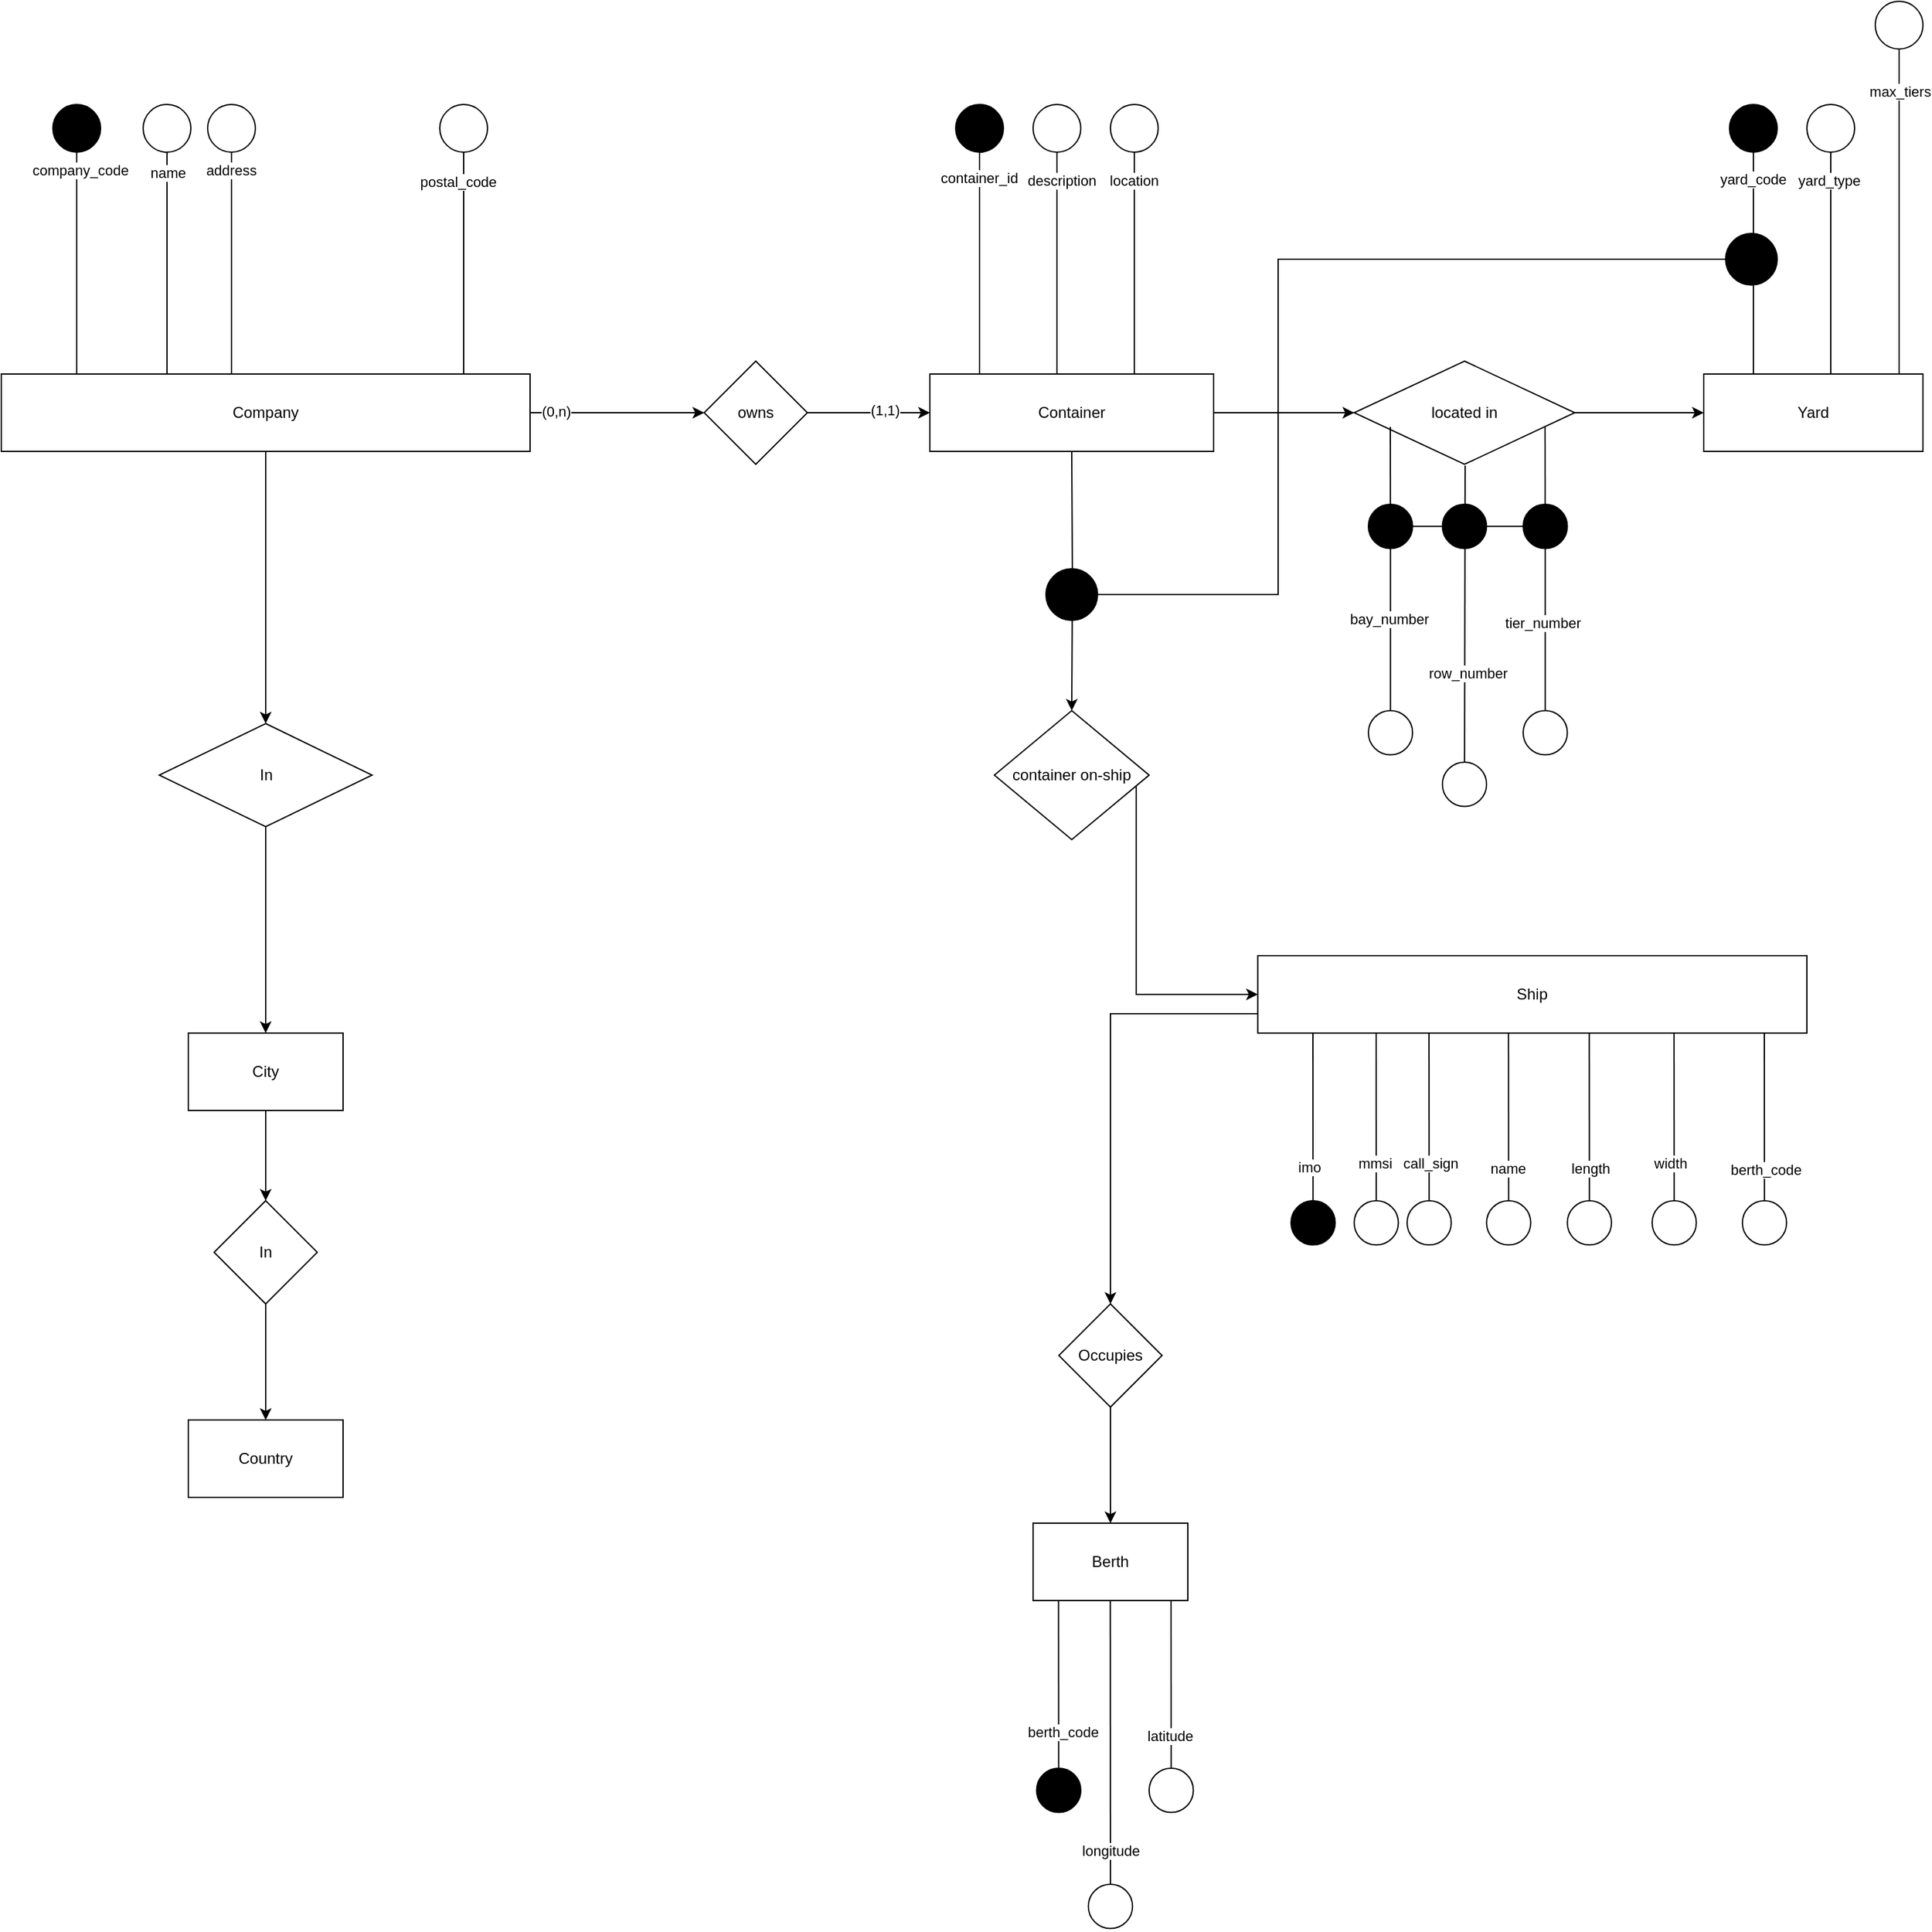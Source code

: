 <mxfile version="24.7.14">
  <diagram name="Page-1" id="e7e014a7-5840-1c2e-5031-d8a46d1fe8dd">
    <mxGraphModel dx="2045" dy="1258" grid="1" gridSize="10" guides="1" tooltips="1" connect="1" arrows="1" fold="1" page="1" pageScale="1" pageWidth="1169" pageHeight="826" background="none" math="0" shadow="0">
      <root>
        <mxCell id="0" />
        <mxCell id="1" parent="0" />
        <mxCell id="70YwTGDPezHO6x178m7y-58" value="" style="edgeStyle=orthogonalEdgeStyle;rounded=0;orthogonalLoop=1;jettySize=auto;html=1;" parent="1" source="70YwTGDPezHO6x178m7y-44" target="70YwTGDPezHO6x178m7y-57" edge="1">
          <mxGeometry relative="1" as="geometry" />
        </mxCell>
        <mxCell id="_iF7SoQvkyXgK8WLzw-X-60" value="(0,n)" style="edgeLabel;html=1;align=center;verticalAlign=middle;resizable=0;points=[];" vertex="1" connectable="0" parent="70YwTGDPezHO6x178m7y-58">
          <mxGeometry x="-0.702" relative="1" as="geometry">
            <mxPoint y="-1" as="offset" />
          </mxGeometry>
        </mxCell>
        <mxCell id="70YwTGDPezHO6x178m7y-72" value="" style="edgeStyle=orthogonalEdgeStyle;rounded=0;orthogonalLoop=1;jettySize=auto;html=1;" parent="1" source="70YwTGDPezHO6x178m7y-44" target="70YwTGDPezHO6x178m7y-71" edge="1">
          <mxGeometry relative="1" as="geometry" />
        </mxCell>
        <mxCell id="70YwTGDPezHO6x178m7y-44" value="Company" style="rounded=0;whiteSpace=wrap;html=1;" parent="1" vertex="1">
          <mxGeometry x="40" y="339" width="410" height="60" as="geometry" />
        </mxCell>
        <mxCell id="70YwTGDPezHO6x178m7y-47" value="" style="endArrow=none;html=1;rounded=0;exitX=0.5;exitY=0;exitDx=0;exitDy=0;entryX=0;entryY=0.5;entryDx=0;entryDy=0;" parent="1" target="70YwTGDPezHO6x178m7y-48" edge="1">
          <mxGeometry width="50" height="50" relative="1" as="geometry">
            <mxPoint x="398.5" y="339" as="sourcePoint" />
            <mxPoint x="343.5" y="180" as="targetPoint" />
          </mxGeometry>
        </mxCell>
        <mxCell id="_iF7SoQvkyXgK8WLzw-X-59" value="postal_code" style="edgeLabel;html=1;align=center;verticalAlign=middle;resizable=0;points=[];" vertex="1" connectable="0" parent="70YwTGDPezHO6x178m7y-47">
          <mxGeometry x="0.721" y="5" relative="1" as="geometry">
            <mxPoint y="-1" as="offset" />
          </mxGeometry>
        </mxCell>
        <mxCell id="70YwTGDPezHO6x178m7y-48" value="" style="ellipse;whiteSpace=wrap;html=1;aspect=fixed;rotation=-90;" parent="1" vertex="1">
          <mxGeometry x="380" y="130" width="37" height="37" as="geometry" />
        </mxCell>
        <mxCell id="70YwTGDPezHO6x178m7y-51" value="" style="endArrow=none;html=1;rounded=0;exitX=0.5;exitY=0;exitDx=0;exitDy=0;entryX=0;entryY=0.5;entryDx=0;entryDy=0;" parent="1" target="70YwTGDPezHO6x178m7y-52" edge="1">
          <mxGeometry width="50" height="50" relative="1" as="geometry">
            <mxPoint x="218.5" y="339" as="sourcePoint" />
            <mxPoint x="163.5" y="180" as="targetPoint" />
          </mxGeometry>
        </mxCell>
        <mxCell id="_iF7SoQvkyXgK8WLzw-X-56" value="address" style="edgeLabel;html=1;align=center;verticalAlign=middle;resizable=0;points=[];" vertex="1" connectable="0" parent="70YwTGDPezHO6x178m7y-51">
          <mxGeometry x="0.823" y="1" relative="1" as="geometry">
            <mxPoint y="-1" as="offset" />
          </mxGeometry>
        </mxCell>
        <mxCell id="70YwTGDPezHO6x178m7y-52" value="" style="ellipse;whiteSpace=wrap;html=1;aspect=fixed;rotation=-90;" parent="1" vertex="1">
          <mxGeometry x="200" y="130" width="37" height="37" as="geometry" />
        </mxCell>
        <mxCell id="70YwTGDPezHO6x178m7y-53" value="" style="endArrow=none;html=1;rounded=0;exitX=0.5;exitY=0;exitDx=0;exitDy=0;entryX=0;entryY=0.5;entryDx=0;entryDy=0;" parent="1" target="70YwTGDPezHO6x178m7y-54" edge="1">
          <mxGeometry width="50" height="50" relative="1" as="geometry">
            <mxPoint x="168.5" y="339" as="sourcePoint" />
            <mxPoint x="113.5" y="180" as="targetPoint" />
          </mxGeometry>
        </mxCell>
        <mxCell id="_iF7SoQvkyXgK8WLzw-X-55" value="name" style="edgeLabel;html=1;align=center;verticalAlign=middle;resizable=0;points=[];" vertex="1" connectable="0" parent="70YwTGDPezHO6x178m7y-53">
          <mxGeometry x="0.808" relative="1" as="geometry">
            <mxPoint y="-1" as="offset" />
          </mxGeometry>
        </mxCell>
        <mxCell id="70YwTGDPezHO6x178m7y-54" value="" style="ellipse;whiteSpace=wrap;html=1;aspect=fixed;rotation=-90;" parent="1" vertex="1">
          <mxGeometry x="150" y="130" width="37" height="37" as="geometry" />
        </mxCell>
        <mxCell id="70YwTGDPezHO6x178m7y-55" value="" style="endArrow=none;html=1;rounded=0;exitX=0.5;exitY=0;exitDx=0;exitDy=0;entryX=0;entryY=0.5;entryDx=0;entryDy=0;" parent="1" target="70YwTGDPezHO6x178m7y-56" edge="1">
          <mxGeometry width="50" height="50" relative="1" as="geometry">
            <mxPoint x="98.5" y="339" as="sourcePoint" />
            <mxPoint x="43.5" y="180" as="targetPoint" />
          </mxGeometry>
        </mxCell>
        <mxCell id="_iF7SoQvkyXgK8WLzw-X-54" value="company_code" style="edgeLabel;html=1;align=center;verticalAlign=middle;resizable=0;points=[];" vertex="1" connectable="0" parent="70YwTGDPezHO6x178m7y-55">
          <mxGeometry x="0.823" y="-2" relative="1" as="geometry">
            <mxPoint y="-1" as="offset" />
          </mxGeometry>
        </mxCell>
        <mxCell id="70YwTGDPezHO6x178m7y-56" value="" style="ellipse;whiteSpace=wrap;html=1;aspect=fixed;rotation=-90;fillColor=black;" parent="1" vertex="1">
          <mxGeometry x="80" y="130" width="37" height="37" as="geometry" />
        </mxCell>
        <mxCell id="70YwTGDPezHO6x178m7y-60" value="" style="edgeStyle=orthogonalEdgeStyle;rounded=0;orthogonalLoop=1;jettySize=auto;html=1;" parent="1" source="70YwTGDPezHO6x178m7y-57" target="70YwTGDPezHO6x178m7y-59" edge="1">
          <mxGeometry relative="1" as="geometry" />
        </mxCell>
        <mxCell id="_iF7SoQvkyXgK8WLzw-X-61" value="(1,1)" style="edgeLabel;html=1;align=center;verticalAlign=middle;resizable=0;points=[];" vertex="1" connectable="0" parent="70YwTGDPezHO6x178m7y-60">
          <mxGeometry x="0.266" y="2" relative="1" as="geometry">
            <mxPoint as="offset" />
          </mxGeometry>
        </mxCell>
        <mxCell id="70YwTGDPezHO6x178m7y-57" value="owns" style="rhombus;whiteSpace=wrap;html=1;rounded=0;" parent="1" vertex="1">
          <mxGeometry x="585" y="329" width="80" height="80" as="geometry" />
        </mxCell>
        <mxCell id="70YwTGDPezHO6x178m7y-68" value="" style="edgeStyle=orthogonalEdgeStyle;rounded=0;orthogonalLoop=1;jettySize=auto;html=1;" parent="1" target="70YwTGDPezHO6x178m7y-67" edge="1">
          <mxGeometry relative="1" as="geometry">
            <mxPoint x="870" y="399" as="sourcePoint" />
          </mxGeometry>
        </mxCell>
        <mxCell id="70YwTGDPezHO6x178m7y-85" value="" style="edgeStyle=orthogonalEdgeStyle;rounded=0;orthogonalLoop=1;jettySize=auto;html=1;" parent="1" source="70YwTGDPezHO6x178m7y-59" target="70YwTGDPezHO6x178m7y-84" edge="1">
          <mxGeometry relative="1" as="geometry" />
        </mxCell>
        <mxCell id="70YwTGDPezHO6x178m7y-59" value="Container" style="whiteSpace=wrap;html=1;rounded=0;" parent="1" vertex="1">
          <mxGeometry x="760" y="339" width="220" height="60" as="geometry" />
        </mxCell>
        <mxCell id="70YwTGDPezHO6x178m7y-61" value="" style="endArrow=none;html=1;rounded=0;exitX=0.5;exitY=0;exitDx=0;exitDy=0;entryX=0;entryY=0.5;entryDx=0;entryDy=0;" parent="1" target="70YwTGDPezHO6x178m7y-62" edge="1">
          <mxGeometry width="50" height="50" relative="1" as="geometry">
            <mxPoint x="798.5" y="339" as="sourcePoint" />
            <mxPoint x="743.5" y="180" as="targetPoint" />
          </mxGeometry>
        </mxCell>
        <mxCell id="_iF7SoQvkyXgK8WLzw-X-62" value="container_id" style="edgeLabel;html=1;align=center;verticalAlign=middle;resizable=0;points=[];" vertex="1" connectable="0" parent="70YwTGDPezHO6x178m7y-61">
          <mxGeometry x="0.764" y="1" relative="1" as="geometry">
            <mxPoint y="-1" as="offset" />
          </mxGeometry>
        </mxCell>
        <mxCell id="70YwTGDPezHO6x178m7y-62" value="" style="ellipse;whiteSpace=wrap;html=1;aspect=fixed;rotation=-90;fillColor=black;" parent="1" vertex="1">
          <mxGeometry x="780" y="130" width="37" height="37" as="geometry" />
        </mxCell>
        <mxCell id="70YwTGDPezHO6x178m7y-63" value="" style="endArrow=none;html=1;rounded=0;exitX=0.5;exitY=0;exitDx=0;exitDy=0;entryX=0;entryY=0.5;entryDx=0;entryDy=0;" parent="1" target="70YwTGDPezHO6x178m7y-64" edge="1">
          <mxGeometry width="50" height="50" relative="1" as="geometry">
            <mxPoint x="858.5" y="339" as="sourcePoint" />
            <mxPoint x="803.5" y="180" as="targetPoint" />
          </mxGeometry>
        </mxCell>
        <mxCell id="_iF7SoQvkyXgK8WLzw-X-63" value="description" style="edgeLabel;html=1;align=center;verticalAlign=middle;resizable=0;points=[];" vertex="1" connectable="0" parent="70YwTGDPezHO6x178m7y-63">
          <mxGeometry x="0.736" y="-3" relative="1" as="geometry">
            <mxPoint y="-1" as="offset" />
          </mxGeometry>
        </mxCell>
        <mxCell id="70YwTGDPezHO6x178m7y-64" value="" style="ellipse;whiteSpace=wrap;html=1;aspect=fixed;rotation=-90;" parent="1" vertex="1">
          <mxGeometry x="840" y="130" width="37" height="37" as="geometry" />
        </mxCell>
        <mxCell id="70YwTGDPezHO6x178m7y-65" value="" style="endArrow=none;html=1;rounded=0;exitX=0.5;exitY=0;exitDx=0;exitDy=0;entryX=0;entryY=0.5;entryDx=0;entryDy=0;" parent="1" target="70YwTGDPezHO6x178m7y-66" edge="1">
          <mxGeometry width="50" height="50" relative="1" as="geometry">
            <mxPoint x="918.5" y="339" as="sourcePoint" />
            <mxPoint x="863.5" y="180" as="targetPoint" />
          </mxGeometry>
        </mxCell>
        <mxCell id="_iF7SoQvkyXgK8WLzw-X-64" value="location" style="edgeLabel;html=1;align=center;verticalAlign=middle;resizable=0;points=[];" vertex="1" connectable="0" parent="70YwTGDPezHO6x178m7y-65">
          <mxGeometry x="0.736" y="1" relative="1" as="geometry">
            <mxPoint y="-1" as="offset" />
          </mxGeometry>
        </mxCell>
        <mxCell id="70YwTGDPezHO6x178m7y-66" value="" style="ellipse;whiteSpace=wrap;html=1;aspect=fixed;rotation=-90;" parent="1" vertex="1">
          <mxGeometry x="900" y="130" width="37" height="37" as="geometry" />
        </mxCell>
        <mxCell id="70YwTGDPezHO6x178m7y-70" value="" style="edgeStyle=orthogonalEdgeStyle;rounded=0;orthogonalLoop=1;jettySize=auto;html=1;" parent="1" source="70YwTGDPezHO6x178m7y-67" target="70YwTGDPezHO6x178m7y-69" edge="1">
          <mxGeometry relative="1" as="geometry">
            <Array as="points">
              <mxPoint x="920" y="800" />
              <mxPoint x="920" y="800" />
            </Array>
          </mxGeometry>
        </mxCell>
        <mxCell id="70YwTGDPezHO6x178m7y-67" value="container on-ship" style="rhombus;whiteSpace=wrap;html=1;rounded=0;" parent="1" vertex="1">
          <mxGeometry x="810" y="600" width="120" height="100" as="geometry" />
        </mxCell>
        <mxCell id="70YwTGDPezHO6x178m7y-81" value="" style="edgeStyle=orthogonalEdgeStyle;rounded=0;orthogonalLoop=1;jettySize=auto;html=1;exitX=0;exitY=0.75;exitDx=0;exitDy=0;" parent="1" source="70YwTGDPezHO6x178m7y-69" target="70YwTGDPezHO6x178m7y-80" edge="1">
          <mxGeometry relative="1" as="geometry">
            <Array as="points">
              <mxPoint x="900" y="835" />
            </Array>
          </mxGeometry>
        </mxCell>
        <mxCell id="70YwTGDPezHO6x178m7y-69" value="Ship" style="whiteSpace=wrap;html=1;rounded=0;" parent="1" vertex="1">
          <mxGeometry x="1014.25" y="790" width="425.75" height="60" as="geometry" />
        </mxCell>
        <mxCell id="70YwTGDPezHO6x178m7y-75" value="" style="edgeStyle=orthogonalEdgeStyle;rounded=0;orthogonalLoop=1;jettySize=auto;html=1;" parent="1" source="70YwTGDPezHO6x178m7y-71" target="70YwTGDPezHO6x178m7y-74" edge="1">
          <mxGeometry relative="1" as="geometry" />
        </mxCell>
        <mxCell id="70YwTGDPezHO6x178m7y-71" value="In" style="rhombus;whiteSpace=wrap;html=1;rounded=0;" parent="1" vertex="1">
          <mxGeometry x="162.5" y="610" width="165" height="80" as="geometry" />
        </mxCell>
        <mxCell id="70YwTGDPezHO6x178m7y-77" value="" style="edgeStyle=orthogonalEdgeStyle;rounded=0;orthogonalLoop=1;jettySize=auto;html=1;" parent="1" source="70YwTGDPezHO6x178m7y-74" target="70YwTGDPezHO6x178m7y-76" edge="1">
          <mxGeometry relative="1" as="geometry" />
        </mxCell>
        <mxCell id="70YwTGDPezHO6x178m7y-74" value="City" style="whiteSpace=wrap;html=1;rounded=0;" parent="1" vertex="1">
          <mxGeometry x="185" y="850" width="120" height="60" as="geometry" />
        </mxCell>
        <mxCell id="70YwTGDPezHO6x178m7y-79" value="" style="edgeStyle=orthogonalEdgeStyle;rounded=0;orthogonalLoop=1;jettySize=auto;html=1;" parent="1" source="70YwTGDPezHO6x178m7y-76" target="70YwTGDPezHO6x178m7y-78" edge="1">
          <mxGeometry relative="1" as="geometry" />
        </mxCell>
        <mxCell id="70YwTGDPezHO6x178m7y-76" value="In" style="rhombus;whiteSpace=wrap;html=1;rounded=0;" parent="1" vertex="1">
          <mxGeometry x="205" y="980" width="80" height="80" as="geometry" />
        </mxCell>
        <mxCell id="70YwTGDPezHO6x178m7y-78" value="Country" style="whiteSpace=wrap;html=1;rounded=0;" parent="1" vertex="1">
          <mxGeometry x="185" y="1150" width="120" height="60" as="geometry" />
        </mxCell>
        <mxCell id="70YwTGDPezHO6x178m7y-83" value="" style="edgeStyle=orthogonalEdgeStyle;rounded=0;orthogonalLoop=1;jettySize=auto;html=1;" parent="1" source="70YwTGDPezHO6x178m7y-80" target="70YwTGDPezHO6x178m7y-82" edge="1">
          <mxGeometry relative="1" as="geometry" />
        </mxCell>
        <mxCell id="70YwTGDPezHO6x178m7y-80" value="Occupies" style="rhombus;whiteSpace=wrap;html=1;rounded=0;" parent="1" vertex="1">
          <mxGeometry x="860" y="1060" width="80" height="80" as="geometry" />
        </mxCell>
        <mxCell id="70YwTGDPezHO6x178m7y-82" value="Berth" style="whiteSpace=wrap;html=1;rounded=0;" parent="1" vertex="1">
          <mxGeometry x="840" y="1230" width="120" height="60" as="geometry" />
        </mxCell>
        <mxCell id="70YwTGDPezHO6x178m7y-87" value="" style="edgeStyle=orthogonalEdgeStyle;rounded=0;orthogonalLoop=1;jettySize=auto;html=1;" parent="1" source="70YwTGDPezHO6x178m7y-84" target="70YwTGDPezHO6x178m7y-86" edge="1">
          <mxGeometry relative="1" as="geometry" />
        </mxCell>
        <mxCell id="70YwTGDPezHO6x178m7y-84" value="located in" style="rhombus;whiteSpace=wrap;html=1;rounded=0;" parent="1" vertex="1">
          <mxGeometry x="1089" y="329" width="171" height="80" as="geometry" />
        </mxCell>
        <mxCell id="70YwTGDPezHO6x178m7y-86" value="Yard" style="whiteSpace=wrap;html=1;rounded=0;" parent="1" vertex="1">
          <mxGeometry x="1360" y="339" width="170" height="60" as="geometry" />
        </mxCell>
        <mxCell id="_iF7SoQvkyXgK8WLzw-X-3" value="" style="endArrow=none;html=1;rounded=0;exitX=0.5;exitY=0;exitDx=0;exitDy=0;entryX=0;entryY=0.5;entryDx=0;entryDy=0;" edge="1" parent="1" target="_iF7SoQvkyXgK8WLzw-X-4">
          <mxGeometry width="50" height="50" relative="1" as="geometry">
            <mxPoint x="1511.5" y="339" as="sourcePoint" />
            <mxPoint x="1456.5" y="180" as="targetPoint" />
          </mxGeometry>
        </mxCell>
        <mxCell id="_iF7SoQvkyXgK8WLzw-X-71" value="max_tiers" style="edgeLabel;html=1;align=center;verticalAlign=middle;resizable=0;points=[];" vertex="1" connectable="0" parent="_iF7SoQvkyXgK8WLzw-X-3">
          <mxGeometry x="0.736" relative="1" as="geometry">
            <mxPoint y="-1" as="offset" />
          </mxGeometry>
        </mxCell>
        <mxCell id="_iF7SoQvkyXgK8WLzw-X-4" value="" style="ellipse;whiteSpace=wrap;html=1;aspect=fixed;rotation=-90;" vertex="1" parent="1">
          <mxGeometry x="1493" y="50" width="37" height="37" as="geometry" />
        </mxCell>
        <mxCell id="_iF7SoQvkyXgK8WLzw-X-5" value="" style="endArrow=none;html=1;rounded=0;exitX=0.5;exitY=0;exitDx=0;exitDy=0;entryX=0;entryY=0.5;entryDx=0;entryDy=0;" edge="1" parent="1" target="_iF7SoQvkyXgK8WLzw-X-6">
          <mxGeometry width="50" height="50" relative="1" as="geometry">
            <mxPoint x="1458.5" y="339" as="sourcePoint" />
            <mxPoint x="1403.5" y="180" as="targetPoint" />
          </mxGeometry>
        </mxCell>
        <mxCell id="_iF7SoQvkyXgK8WLzw-X-69" value="yard_type" style="edgeLabel;html=1;align=center;verticalAlign=middle;resizable=0;points=[];" vertex="1" connectable="0" parent="_iF7SoQvkyXgK8WLzw-X-5">
          <mxGeometry x="0.736" y="2" relative="1" as="geometry">
            <mxPoint y="-1" as="offset" />
          </mxGeometry>
        </mxCell>
        <mxCell id="_iF7SoQvkyXgK8WLzw-X-6" value="" style="ellipse;whiteSpace=wrap;html=1;aspect=fixed;rotation=-90;" vertex="1" parent="1">
          <mxGeometry x="1440" y="130" width="37" height="37" as="geometry" />
        </mxCell>
        <mxCell id="_iF7SoQvkyXgK8WLzw-X-7" value="" style="endArrow=none;html=1;rounded=0;exitX=0.5;exitY=0;exitDx=0;exitDy=0;entryX=0;entryY=0.5;entryDx=0;entryDy=0;" edge="1" parent="1" target="_iF7SoQvkyXgK8WLzw-X-8">
          <mxGeometry width="50" height="50" relative="1" as="geometry">
            <mxPoint x="1398.5" y="339" as="sourcePoint" />
            <mxPoint x="1343.5" y="180" as="targetPoint" />
          </mxGeometry>
        </mxCell>
        <mxCell id="_iF7SoQvkyXgK8WLzw-X-68" value="yard_code" style="edgeLabel;html=1;align=center;verticalAlign=middle;resizable=0;points=[];" vertex="1" connectable="0" parent="_iF7SoQvkyXgK8WLzw-X-7">
          <mxGeometry x="0.75" y="1" relative="1" as="geometry">
            <mxPoint y="-1" as="offset" />
          </mxGeometry>
        </mxCell>
        <mxCell id="_iF7SoQvkyXgK8WLzw-X-8" value="" style="ellipse;whiteSpace=wrap;html=1;aspect=fixed;rotation=-90;fillColor=black;" vertex="1" parent="1">
          <mxGeometry x="1380" y="130" width="37" height="37" as="geometry" />
        </mxCell>
        <mxCell id="_iF7SoQvkyXgK8WLzw-X-9" value="" style="endArrow=none;html=1;rounded=0;" edge="1" parent="1" source="_iF7SoQvkyXgK8WLzw-X-14" target="_iF7SoQvkyXgK8WLzw-X-13">
          <mxGeometry width="50" height="50" relative="1" as="geometry">
            <mxPoint x="870" y="510" as="sourcePoint" />
            <mxPoint x="1260" y="250" as="targetPoint" />
            <Array as="points">
              <mxPoint x="1030" y="510" />
              <mxPoint x="1030" y="250" />
            </Array>
          </mxGeometry>
        </mxCell>
        <mxCell id="_iF7SoQvkyXgK8WLzw-X-13" value="" style="ellipse;whiteSpace=wrap;html=1;aspect=fixed;fillColor=black;" vertex="1" parent="1">
          <mxGeometry x="1377" y="230" width="40" height="40" as="geometry" />
        </mxCell>
        <mxCell id="_iF7SoQvkyXgK8WLzw-X-16" value="" style="endArrow=none;html=1;rounded=0;" edge="1" parent="1" target="_iF7SoQvkyXgK8WLzw-X-14">
          <mxGeometry width="50" height="50" relative="1" as="geometry">
            <mxPoint x="870" y="510" as="sourcePoint" />
            <mxPoint x="1237" y="250" as="targetPoint" />
            <Array as="points" />
          </mxGeometry>
        </mxCell>
        <mxCell id="_iF7SoQvkyXgK8WLzw-X-14" value="" style="ellipse;whiteSpace=wrap;html=1;aspect=fixed;fillColor=black;" vertex="1" parent="1">
          <mxGeometry x="850" y="490" width="40" height="40" as="geometry" />
        </mxCell>
        <mxCell id="_iF7SoQvkyXgK8WLzw-X-17" value="" style="endArrow=none;html=1;rounded=0;entryX=0;entryY=0.5;entryDx=0;entryDy=0;" edge="1" parent="1" target="_iF7SoQvkyXgK8WLzw-X-18" source="_iF7SoQvkyXgK8WLzw-X-46">
          <mxGeometry width="50" height="50" relative="1" as="geometry">
            <mxPoint x="1117" y="380" as="sourcePoint" />
            <mxPoint x="1120.75" y="522" as="targetPoint" />
          </mxGeometry>
        </mxCell>
        <mxCell id="_iF7SoQvkyXgK8WLzw-X-65" value="bay_number" style="edgeLabel;html=1;align=center;verticalAlign=middle;resizable=0;points=[];" vertex="1" connectable="0" parent="_iF7SoQvkyXgK8WLzw-X-17">
          <mxGeometry x="-0.315" y="-1" relative="1" as="geometry">
            <mxPoint as="offset" />
          </mxGeometry>
        </mxCell>
        <mxCell id="_iF7SoQvkyXgK8WLzw-X-18" value="" style="ellipse;whiteSpace=wrap;html=1;aspect=fixed;rotation=-90;" vertex="1" parent="1">
          <mxGeometry x="1100" y="600" width="34.25" height="34.25" as="geometry" />
        </mxCell>
        <mxCell id="_iF7SoQvkyXgK8WLzw-X-20" value="" style="endArrow=none;html=1;rounded=0;entryX=0;entryY=0.5;entryDx=0;entryDy=0;" edge="1" parent="1" target="_iF7SoQvkyXgK8WLzw-X-21">
          <mxGeometry width="50" height="50" relative="1" as="geometry">
            <mxPoint x="1175" y="410" as="sourcePoint" />
            <mxPoint x="1178.13" y="541" as="targetPoint" />
            <Array as="points" />
          </mxGeometry>
        </mxCell>
        <mxCell id="_iF7SoQvkyXgK8WLzw-X-66" value="row_number" style="edgeLabel;html=1;align=center;verticalAlign=middle;resizable=0;points=[];" vertex="1" connectable="0" parent="_iF7SoQvkyXgK8WLzw-X-20">
          <mxGeometry x="0.22" y="2" relative="1" as="geometry">
            <mxPoint as="offset" />
          </mxGeometry>
        </mxCell>
        <mxCell id="_iF7SoQvkyXgK8WLzw-X-21" value="" style="ellipse;whiteSpace=wrap;html=1;aspect=fixed;rotation=-90;" vertex="1" parent="1">
          <mxGeometry x="1157.38" y="640" width="34.25" height="34.25" as="geometry" />
        </mxCell>
        <mxCell id="_iF7SoQvkyXgK8WLzw-X-22" value="" style="endArrow=none;html=1;rounded=0;entryX=0;entryY=0.5;entryDx=0;entryDy=0;" edge="1" parent="1" target="_iF7SoQvkyXgK8WLzw-X-23" source="_iF7SoQvkyXgK8WLzw-X-49">
          <mxGeometry width="50" height="50" relative="1" as="geometry">
            <mxPoint x="1237" y="380" as="sourcePoint" />
            <mxPoint x="1240.75" y="522" as="targetPoint" />
          </mxGeometry>
        </mxCell>
        <mxCell id="_iF7SoQvkyXgK8WLzw-X-67" value="tier_number" style="edgeLabel;html=1;align=center;verticalAlign=middle;resizable=0;points=[];" vertex="1" connectable="0" parent="_iF7SoQvkyXgK8WLzw-X-22">
          <mxGeometry x="-0.286" y="-2" relative="1" as="geometry">
            <mxPoint y="1" as="offset" />
          </mxGeometry>
        </mxCell>
        <mxCell id="_iF7SoQvkyXgK8WLzw-X-23" value="" style="ellipse;whiteSpace=wrap;html=1;aspect=fixed;rotation=-90;" vertex="1" parent="1">
          <mxGeometry x="1220" y="600" width="34.25" height="34.25" as="geometry" />
        </mxCell>
        <mxCell id="_iF7SoQvkyXgK8WLzw-X-24" value="" style="endArrow=none;html=1;rounded=0;entryX=0;entryY=0.5;entryDx=0;entryDy=0;" edge="1" parent="1" target="_iF7SoQvkyXgK8WLzw-X-25">
          <mxGeometry width="50" height="50" relative="1" as="geometry">
            <mxPoint x="859.75" y="1290" as="sourcePoint" />
            <mxPoint x="863.5" y="1432" as="targetPoint" />
          </mxGeometry>
        </mxCell>
        <mxCell id="_iF7SoQvkyXgK8WLzw-X-80" value="berth_code" style="edgeLabel;html=1;align=center;verticalAlign=middle;resizable=0;points=[];" vertex="1" connectable="0" parent="_iF7SoQvkyXgK8WLzw-X-24">
          <mxGeometry x="0.245" y="3" relative="1" as="geometry">
            <mxPoint as="offset" />
          </mxGeometry>
        </mxCell>
        <mxCell id="_iF7SoQvkyXgK8WLzw-X-25" value="" style="ellipse;whiteSpace=wrap;html=1;aspect=fixed;rotation=-90;fillColor=black;" vertex="1" parent="1">
          <mxGeometry x="842.75" y="1420" width="34.25" height="34.25" as="geometry" />
        </mxCell>
        <mxCell id="_iF7SoQvkyXgK8WLzw-X-26" value="" style="endArrow=none;html=1;rounded=0;entryX=0;entryY=0.5;entryDx=0;entryDy=0;" edge="1" parent="1" target="_iF7SoQvkyXgK8WLzw-X-27">
          <mxGeometry width="50" height="50" relative="1" as="geometry">
            <mxPoint x="899.88" y="1290" as="sourcePoint" />
            <mxPoint x="903.63" y="1432" as="targetPoint" />
          </mxGeometry>
        </mxCell>
        <mxCell id="_iF7SoQvkyXgK8WLzw-X-81" value="longitude" style="edgeLabel;html=1;align=center;verticalAlign=middle;resizable=0;points=[];" vertex="1" connectable="0" parent="_iF7SoQvkyXgK8WLzw-X-26">
          <mxGeometry x="0.522" relative="1" as="geometry">
            <mxPoint as="offset" />
          </mxGeometry>
        </mxCell>
        <mxCell id="_iF7SoQvkyXgK8WLzw-X-27" value="" style="ellipse;whiteSpace=wrap;html=1;aspect=fixed;rotation=-90;" vertex="1" parent="1">
          <mxGeometry x="882.87" y="1510" width="34.25" height="34.25" as="geometry" />
        </mxCell>
        <mxCell id="_iF7SoQvkyXgK8WLzw-X-28" value="" style="endArrow=none;html=1;rounded=0;entryX=0;entryY=0.5;entryDx=0;entryDy=0;" edge="1" parent="1" target="_iF7SoQvkyXgK8WLzw-X-29">
          <mxGeometry width="50" height="50" relative="1" as="geometry">
            <mxPoint x="947" y="1290" as="sourcePoint" />
            <mxPoint x="950.75" y="1432" as="targetPoint" />
          </mxGeometry>
        </mxCell>
        <mxCell id="_iF7SoQvkyXgK8WLzw-X-82" value="latitude" style="edgeLabel;html=1;align=center;verticalAlign=middle;resizable=0;points=[];" vertex="1" connectable="0" parent="_iF7SoQvkyXgK8WLzw-X-28">
          <mxGeometry x="0.276" y="-1" relative="1" as="geometry">
            <mxPoint as="offset" />
          </mxGeometry>
        </mxCell>
        <mxCell id="_iF7SoQvkyXgK8WLzw-X-29" value="" style="ellipse;whiteSpace=wrap;html=1;aspect=fixed;rotation=-90;" vertex="1" parent="1">
          <mxGeometry x="930" y="1420" width="34.25" height="34.25" as="geometry" />
        </mxCell>
        <mxCell id="_iF7SoQvkyXgK8WLzw-X-30" value="" style="endArrow=none;html=1;rounded=0;entryX=0;entryY=0.5;entryDx=0;entryDy=0;" edge="1" parent="1" target="_iF7SoQvkyXgK8WLzw-X-31">
          <mxGeometry width="50" height="50" relative="1" as="geometry">
            <mxPoint x="1057" y="850" as="sourcePoint" />
            <mxPoint x="1060.75" y="992" as="targetPoint" />
          </mxGeometry>
        </mxCell>
        <mxCell id="_iF7SoQvkyXgK8WLzw-X-72" value="imo" style="edgeLabel;html=1;align=center;verticalAlign=middle;resizable=0;points=[];" vertex="1" connectable="0" parent="_iF7SoQvkyXgK8WLzw-X-30">
          <mxGeometry x="0.26" y="-3" relative="1" as="geometry">
            <mxPoint as="offset" />
          </mxGeometry>
        </mxCell>
        <mxCell id="_iF7SoQvkyXgK8WLzw-X-31" value="" style="ellipse;whiteSpace=wrap;html=1;aspect=fixed;rotation=-90;fillColor=black;" vertex="1" parent="1">
          <mxGeometry x="1040" y="980" width="34.25" height="34.25" as="geometry" />
        </mxCell>
        <mxCell id="_iF7SoQvkyXgK8WLzw-X-32" value="" style="endArrow=none;html=1;rounded=0;entryX=0;entryY=0.5;entryDx=0;entryDy=0;" edge="1" parent="1" target="_iF7SoQvkyXgK8WLzw-X-33">
          <mxGeometry width="50" height="50" relative="1" as="geometry">
            <mxPoint x="1106" y="850" as="sourcePoint" />
            <mxPoint x="1109.75" y="992" as="targetPoint" />
          </mxGeometry>
        </mxCell>
        <mxCell id="_iF7SoQvkyXgK8WLzw-X-73" value="mmsi" style="edgeLabel;html=1;align=center;verticalAlign=middle;resizable=0;points=[];" vertex="1" connectable="0" parent="_iF7SoQvkyXgK8WLzw-X-32">
          <mxGeometry x="0.23" y="-1" relative="1" as="geometry">
            <mxPoint as="offset" />
          </mxGeometry>
        </mxCell>
        <mxCell id="_iF7SoQvkyXgK8WLzw-X-33" value="" style="ellipse;whiteSpace=wrap;html=1;aspect=fixed;rotation=-90;" vertex="1" parent="1">
          <mxGeometry x="1089" y="980" width="34.25" height="34.25" as="geometry" />
        </mxCell>
        <mxCell id="_iF7SoQvkyXgK8WLzw-X-34" value="" style="endArrow=none;html=1;rounded=0;entryX=0;entryY=0.5;entryDx=0;entryDy=0;" edge="1" parent="1" target="_iF7SoQvkyXgK8WLzw-X-35">
          <mxGeometry width="50" height="50" relative="1" as="geometry">
            <mxPoint x="1147" y="850" as="sourcePoint" />
            <mxPoint x="1150.75" y="992" as="targetPoint" />
          </mxGeometry>
        </mxCell>
        <mxCell id="_iF7SoQvkyXgK8WLzw-X-74" value="call_sign" style="edgeLabel;html=1;align=center;verticalAlign=middle;resizable=0;points=[];" vertex="1" connectable="0" parent="_iF7SoQvkyXgK8WLzw-X-34">
          <mxGeometry x="0.23" y="1" relative="1" as="geometry">
            <mxPoint as="offset" />
          </mxGeometry>
        </mxCell>
        <mxCell id="_iF7SoQvkyXgK8WLzw-X-35" value="" style="ellipse;whiteSpace=wrap;html=1;aspect=fixed;rotation=-90;" vertex="1" parent="1">
          <mxGeometry x="1130" y="980" width="34.25" height="34.25" as="geometry" />
        </mxCell>
        <mxCell id="_iF7SoQvkyXgK8WLzw-X-36" value="" style="endArrow=none;html=1;rounded=0;entryX=0;entryY=0.5;entryDx=0;entryDy=0;" edge="1" parent="1" target="_iF7SoQvkyXgK8WLzw-X-37">
          <mxGeometry width="50" height="50" relative="1" as="geometry">
            <mxPoint x="1208.63" y="850" as="sourcePoint" />
            <mxPoint x="1212.38" y="992" as="targetPoint" />
          </mxGeometry>
        </mxCell>
        <mxCell id="_iF7SoQvkyXgK8WLzw-X-75" value="name" style="edgeLabel;html=1;align=center;verticalAlign=middle;resizable=0;points=[];" vertex="1" connectable="0" parent="_iF7SoQvkyXgK8WLzw-X-36">
          <mxGeometry x="0.276" y="-1" relative="1" as="geometry">
            <mxPoint as="offset" />
          </mxGeometry>
        </mxCell>
        <mxCell id="_iF7SoQvkyXgK8WLzw-X-37" value="" style="ellipse;whiteSpace=wrap;html=1;aspect=fixed;rotation=-90;" vertex="1" parent="1">
          <mxGeometry x="1191.63" y="980" width="34.25" height="34.25" as="geometry" />
        </mxCell>
        <mxCell id="_iF7SoQvkyXgK8WLzw-X-38" value="" style="endArrow=none;html=1;rounded=0;entryX=0;entryY=0.5;entryDx=0;entryDy=0;" edge="1" parent="1" target="_iF7SoQvkyXgK8WLzw-X-39">
          <mxGeometry width="50" height="50" relative="1" as="geometry">
            <mxPoint x="1271.25" y="850" as="sourcePoint" />
            <mxPoint x="1275" y="992" as="targetPoint" />
          </mxGeometry>
        </mxCell>
        <mxCell id="_iF7SoQvkyXgK8WLzw-X-76" value="length" style="edgeLabel;html=1;align=center;verticalAlign=middle;resizable=0;points=[];" vertex="1" connectable="0" parent="_iF7SoQvkyXgK8WLzw-X-38">
          <mxGeometry x="0.276" relative="1" as="geometry">
            <mxPoint as="offset" />
          </mxGeometry>
        </mxCell>
        <mxCell id="_iF7SoQvkyXgK8WLzw-X-39" value="" style="ellipse;whiteSpace=wrap;html=1;aspect=fixed;rotation=-90;" vertex="1" parent="1">
          <mxGeometry x="1254.25" y="980" width="34.25" height="34.25" as="geometry" />
        </mxCell>
        <mxCell id="_iF7SoQvkyXgK8WLzw-X-40" value="" style="endArrow=none;html=1;rounded=0;entryX=0;entryY=0.5;entryDx=0;entryDy=0;" edge="1" parent="1" target="_iF7SoQvkyXgK8WLzw-X-41">
          <mxGeometry width="50" height="50" relative="1" as="geometry">
            <mxPoint x="1337" y="850" as="sourcePoint" />
            <mxPoint x="1340.75" y="992" as="targetPoint" />
          </mxGeometry>
        </mxCell>
        <mxCell id="_iF7SoQvkyXgK8WLzw-X-77" value="width" style="edgeLabel;html=1;align=center;verticalAlign=middle;resizable=0;points=[];" vertex="1" connectable="0" parent="_iF7SoQvkyXgK8WLzw-X-40">
          <mxGeometry x="0.23" y="-3" relative="1" as="geometry">
            <mxPoint as="offset" />
          </mxGeometry>
        </mxCell>
        <mxCell id="_iF7SoQvkyXgK8WLzw-X-41" value="" style="ellipse;whiteSpace=wrap;html=1;aspect=fixed;rotation=-90;" vertex="1" parent="1">
          <mxGeometry x="1320" y="980" width="34.25" height="34.25" as="geometry" />
        </mxCell>
        <mxCell id="_iF7SoQvkyXgK8WLzw-X-42" value="" style="endArrow=none;html=1;rounded=0;entryX=0;entryY=0.5;entryDx=0;entryDy=0;" edge="1" parent="1" target="_iF7SoQvkyXgK8WLzw-X-43">
          <mxGeometry width="50" height="50" relative="1" as="geometry">
            <mxPoint x="1407" y="850" as="sourcePoint" />
            <mxPoint x="1410.75" y="992" as="targetPoint" />
          </mxGeometry>
        </mxCell>
        <mxCell id="_iF7SoQvkyXgK8WLzw-X-79" value="berth_code" style="edgeLabel;html=1;align=center;verticalAlign=middle;resizable=0;points=[];" vertex="1" connectable="0" parent="_iF7SoQvkyXgK8WLzw-X-42">
          <mxGeometry x="0.291" y="1" relative="1" as="geometry">
            <mxPoint as="offset" />
          </mxGeometry>
        </mxCell>
        <mxCell id="_iF7SoQvkyXgK8WLzw-X-43" value="" style="ellipse;whiteSpace=wrap;html=1;aspect=fixed;rotation=-90;" vertex="1" parent="1">
          <mxGeometry x="1390" y="980" width="34.25" height="34.25" as="geometry" />
        </mxCell>
        <mxCell id="_iF7SoQvkyXgK8WLzw-X-47" value="" style="endArrow=none;html=1;rounded=0;entryX=0;entryY=0.5;entryDx=0;entryDy=0;" edge="1" parent="1" target="_iF7SoQvkyXgK8WLzw-X-46">
          <mxGeometry width="50" height="50" relative="1" as="geometry">
            <mxPoint x="1117" y="380" as="sourcePoint" />
            <mxPoint x="1117" y="563" as="targetPoint" />
          </mxGeometry>
        </mxCell>
        <mxCell id="_iF7SoQvkyXgK8WLzw-X-46" value="" style="ellipse;whiteSpace=wrap;html=1;aspect=fixed;rotation=-90;fillColor=black;" vertex="1" parent="1">
          <mxGeometry x="1100" y="440" width="34.25" height="34.25" as="geometry" />
        </mxCell>
        <mxCell id="_iF7SoQvkyXgK8WLzw-X-48" value="" style="ellipse;whiteSpace=wrap;html=1;aspect=fixed;rotation=-90;fillColor=black;" vertex="1" parent="1">
          <mxGeometry x="1157.37" y="440" width="34.25" height="34.25" as="geometry" />
        </mxCell>
        <mxCell id="_iF7SoQvkyXgK8WLzw-X-50" value="" style="endArrow=none;html=1;rounded=0;entryX=0;entryY=0.5;entryDx=0;entryDy=0;" edge="1" parent="1" target="_iF7SoQvkyXgK8WLzw-X-49">
          <mxGeometry width="50" height="50" relative="1" as="geometry">
            <mxPoint x="1237" y="380" as="sourcePoint" />
            <mxPoint x="1237" y="574" as="targetPoint" />
          </mxGeometry>
        </mxCell>
        <mxCell id="_iF7SoQvkyXgK8WLzw-X-49" value="" style="ellipse;whiteSpace=wrap;html=1;aspect=fixed;rotation=-90;fillColor=black;" vertex="1" parent="1">
          <mxGeometry x="1220" y="440" width="34.25" height="34.25" as="geometry" />
        </mxCell>
        <mxCell id="_iF7SoQvkyXgK8WLzw-X-51" value="" style="endArrow=none;html=1;rounded=0;exitX=0.5;exitY=1;exitDx=0;exitDy=0;entryX=0.5;entryY=0;entryDx=0;entryDy=0;" edge="1" parent="1" source="_iF7SoQvkyXgK8WLzw-X-48" target="_iF7SoQvkyXgK8WLzw-X-49">
          <mxGeometry width="50" height="50" relative="1" as="geometry">
            <mxPoint x="1250" y="590" as="sourcePoint" />
            <mxPoint x="1300" y="540" as="targetPoint" />
          </mxGeometry>
        </mxCell>
        <mxCell id="_iF7SoQvkyXgK8WLzw-X-53" value="" style="endArrow=none;html=1;rounded=0;exitX=0.5;exitY=1;exitDx=0;exitDy=0;entryX=0.5;entryY=0;entryDx=0;entryDy=0;" edge="1" parent="1" source="_iF7SoQvkyXgK8WLzw-X-46" target="_iF7SoQvkyXgK8WLzw-X-48">
          <mxGeometry width="50" height="50" relative="1" as="geometry">
            <mxPoint x="1202" y="467" as="sourcePoint" />
            <mxPoint x="1150" y="457" as="targetPoint" />
            <Array as="points" />
          </mxGeometry>
        </mxCell>
      </root>
    </mxGraphModel>
  </diagram>
</mxfile>
